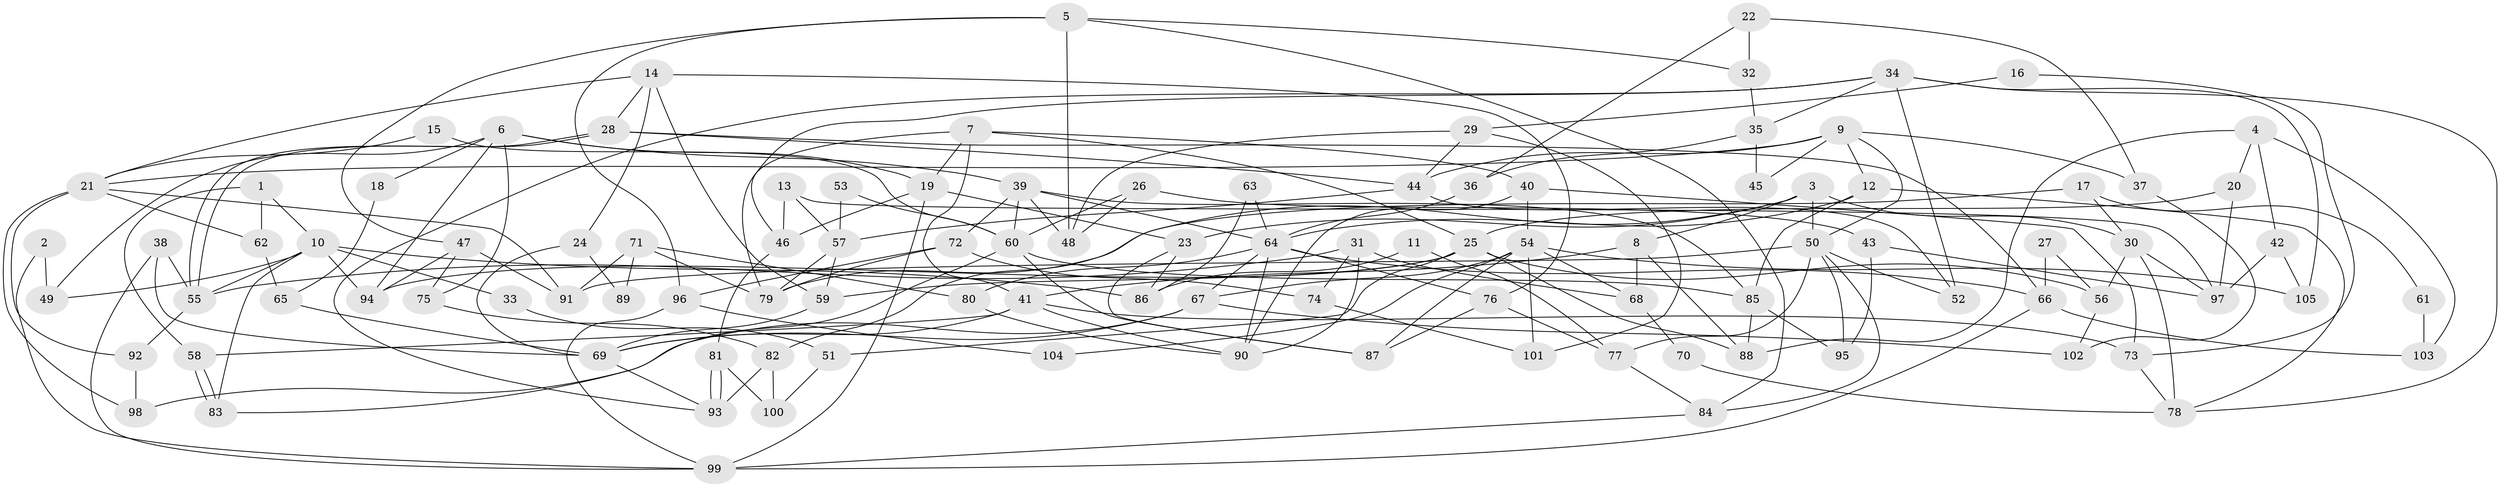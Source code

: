 // coarse degree distribution, {13: 0.03225806451612903, 3: 0.1935483870967742, 16: 0.03225806451612903, 12: 0.03225806451612903, 7: 0.12903225806451613, 9: 0.06451612903225806, 19: 0.03225806451612903, 17: 0.03225806451612903, 2: 0.16129032258064516, 6: 0.06451612903225806, 4: 0.0967741935483871, 5: 0.0967741935483871, 8: 0.03225806451612903}
// Generated by graph-tools (version 1.1) at 2025/18/03/04/25 18:18:43]
// undirected, 105 vertices, 210 edges
graph export_dot {
graph [start="1"]
  node [color=gray90,style=filled];
  1;
  2;
  3;
  4;
  5;
  6;
  7;
  8;
  9;
  10;
  11;
  12;
  13;
  14;
  15;
  16;
  17;
  18;
  19;
  20;
  21;
  22;
  23;
  24;
  25;
  26;
  27;
  28;
  29;
  30;
  31;
  32;
  33;
  34;
  35;
  36;
  37;
  38;
  39;
  40;
  41;
  42;
  43;
  44;
  45;
  46;
  47;
  48;
  49;
  50;
  51;
  52;
  53;
  54;
  55;
  56;
  57;
  58;
  59;
  60;
  61;
  62;
  63;
  64;
  65;
  66;
  67;
  68;
  69;
  70;
  71;
  72;
  73;
  74;
  75;
  76;
  77;
  78;
  79;
  80;
  81;
  82;
  83;
  84;
  85;
  86;
  87;
  88;
  89;
  90;
  91;
  92;
  93;
  94;
  95;
  96;
  97;
  98;
  99;
  100;
  101;
  102;
  103;
  104;
  105;
  1 -- 58;
  1 -- 10;
  1 -- 62;
  2 -- 49;
  2 -- 99;
  3 -- 8;
  3 -- 50;
  3 -- 23;
  3 -- 30;
  3 -- 82;
  4 -- 20;
  4 -- 88;
  4 -- 42;
  4 -- 103;
  5 -- 47;
  5 -- 84;
  5 -- 32;
  5 -- 48;
  5 -- 96;
  6 -- 39;
  6 -- 19;
  6 -- 18;
  6 -- 49;
  6 -- 75;
  6 -- 94;
  7 -- 25;
  7 -- 79;
  7 -- 19;
  7 -- 40;
  7 -- 41;
  8 -- 41;
  8 -- 88;
  8 -- 68;
  9 -- 21;
  9 -- 50;
  9 -- 12;
  9 -- 37;
  9 -- 44;
  9 -- 45;
  10 -- 83;
  10 -- 55;
  10 -- 33;
  10 -- 49;
  10 -- 86;
  10 -- 94;
  11 -- 86;
  11 -- 77;
  12 -- 78;
  12 -- 64;
  12 -- 85;
  13 -- 46;
  13 -- 57;
  13 -- 97;
  14 -- 59;
  14 -- 76;
  14 -- 21;
  14 -- 24;
  14 -- 28;
  15 -- 60;
  15 -- 21;
  16 -- 73;
  16 -- 29;
  17 -- 79;
  17 -- 30;
  17 -- 61;
  18 -- 65;
  19 -- 99;
  19 -- 23;
  19 -- 46;
  20 -- 97;
  20 -- 25;
  21 -- 91;
  21 -- 62;
  21 -- 92;
  21 -- 98;
  22 -- 32;
  22 -- 37;
  22 -- 36;
  23 -- 86;
  23 -- 87;
  24 -- 69;
  24 -- 89;
  25 -- 94;
  25 -- 59;
  25 -- 51;
  25 -- 56;
  25 -- 88;
  26 -- 43;
  26 -- 60;
  26 -- 48;
  27 -- 56;
  27 -- 66;
  28 -- 55;
  28 -- 55;
  28 -- 44;
  28 -- 66;
  29 -- 48;
  29 -- 44;
  29 -- 101;
  30 -- 97;
  30 -- 56;
  30 -- 78;
  31 -- 68;
  31 -- 55;
  31 -- 74;
  31 -- 90;
  32 -- 35;
  33 -- 51;
  34 -- 93;
  34 -- 78;
  34 -- 35;
  34 -- 46;
  34 -- 52;
  34 -- 105;
  35 -- 36;
  35 -- 45;
  36 -- 64;
  37 -- 102;
  38 -- 99;
  38 -- 69;
  38 -- 55;
  39 -- 64;
  39 -- 48;
  39 -- 60;
  39 -- 72;
  39 -- 85;
  40 -- 90;
  40 -- 54;
  40 -- 73;
  41 -- 90;
  41 -- 58;
  41 -- 69;
  41 -- 73;
  42 -- 105;
  42 -- 97;
  43 -- 97;
  43 -- 95;
  44 -- 52;
  44 -- 57;
  46 -- 81;
  47 -- 75;
  47 -- 94;
  47 -- 91;
  50 -- 52;
  50 -- 84;
  50 -- 77;
  50 -- 91;
  50 -- 95;
  51 -- 100;
  53 -- 57;
  53 -- 60;
  54 -- 87;
  54 -- 67;
  54 -- 68;
  54 -- 101;
  54 -- 104;
  54 -- 105;
  55 -- 92;
  56 -- 102;
  57 -- 79;
  57 -- 59;
  58 -- 83;
  58 -- 83;
  59 -- 69;
  60 -- 85;
  60 -- 83;
  60 -- 87;
  61 -- 103;
  62 -- 65;
  63 -- 86;
  63 -- 64;
  64 -- 67;
  64 -- 66;
  64 -- 76;
  64 -- 80;
  64 -- 90;
  65 -- 69;
  66 -- 99;
  66 -- 103;
  67 -- 98;
  67 -- 69;
  67 -- 102;
  68 -- 70;
  69 -- 93;
  70 -- 78;
  71 -- 91;
  71 -- 80;
  71 -- 79;
  71 -- 89;
  72 -- 74;
  72 -- 79;
  72 -- 96;
  73 -- 78;
  74 -- 101;
  75 -- 82;
  76 -- 87;
  76 -- 77;
  77 -- 84;
  80 -- 90;
  81 -- 93;
  81 -- 93;
  81 -- 100;
  82 -- 93;
  82 -- 100;
  84 -- 99;
  85 -- 88;
  85 -- 95;
  92 -- 98;
  96 -- 99;
  96 -- 104;
}

